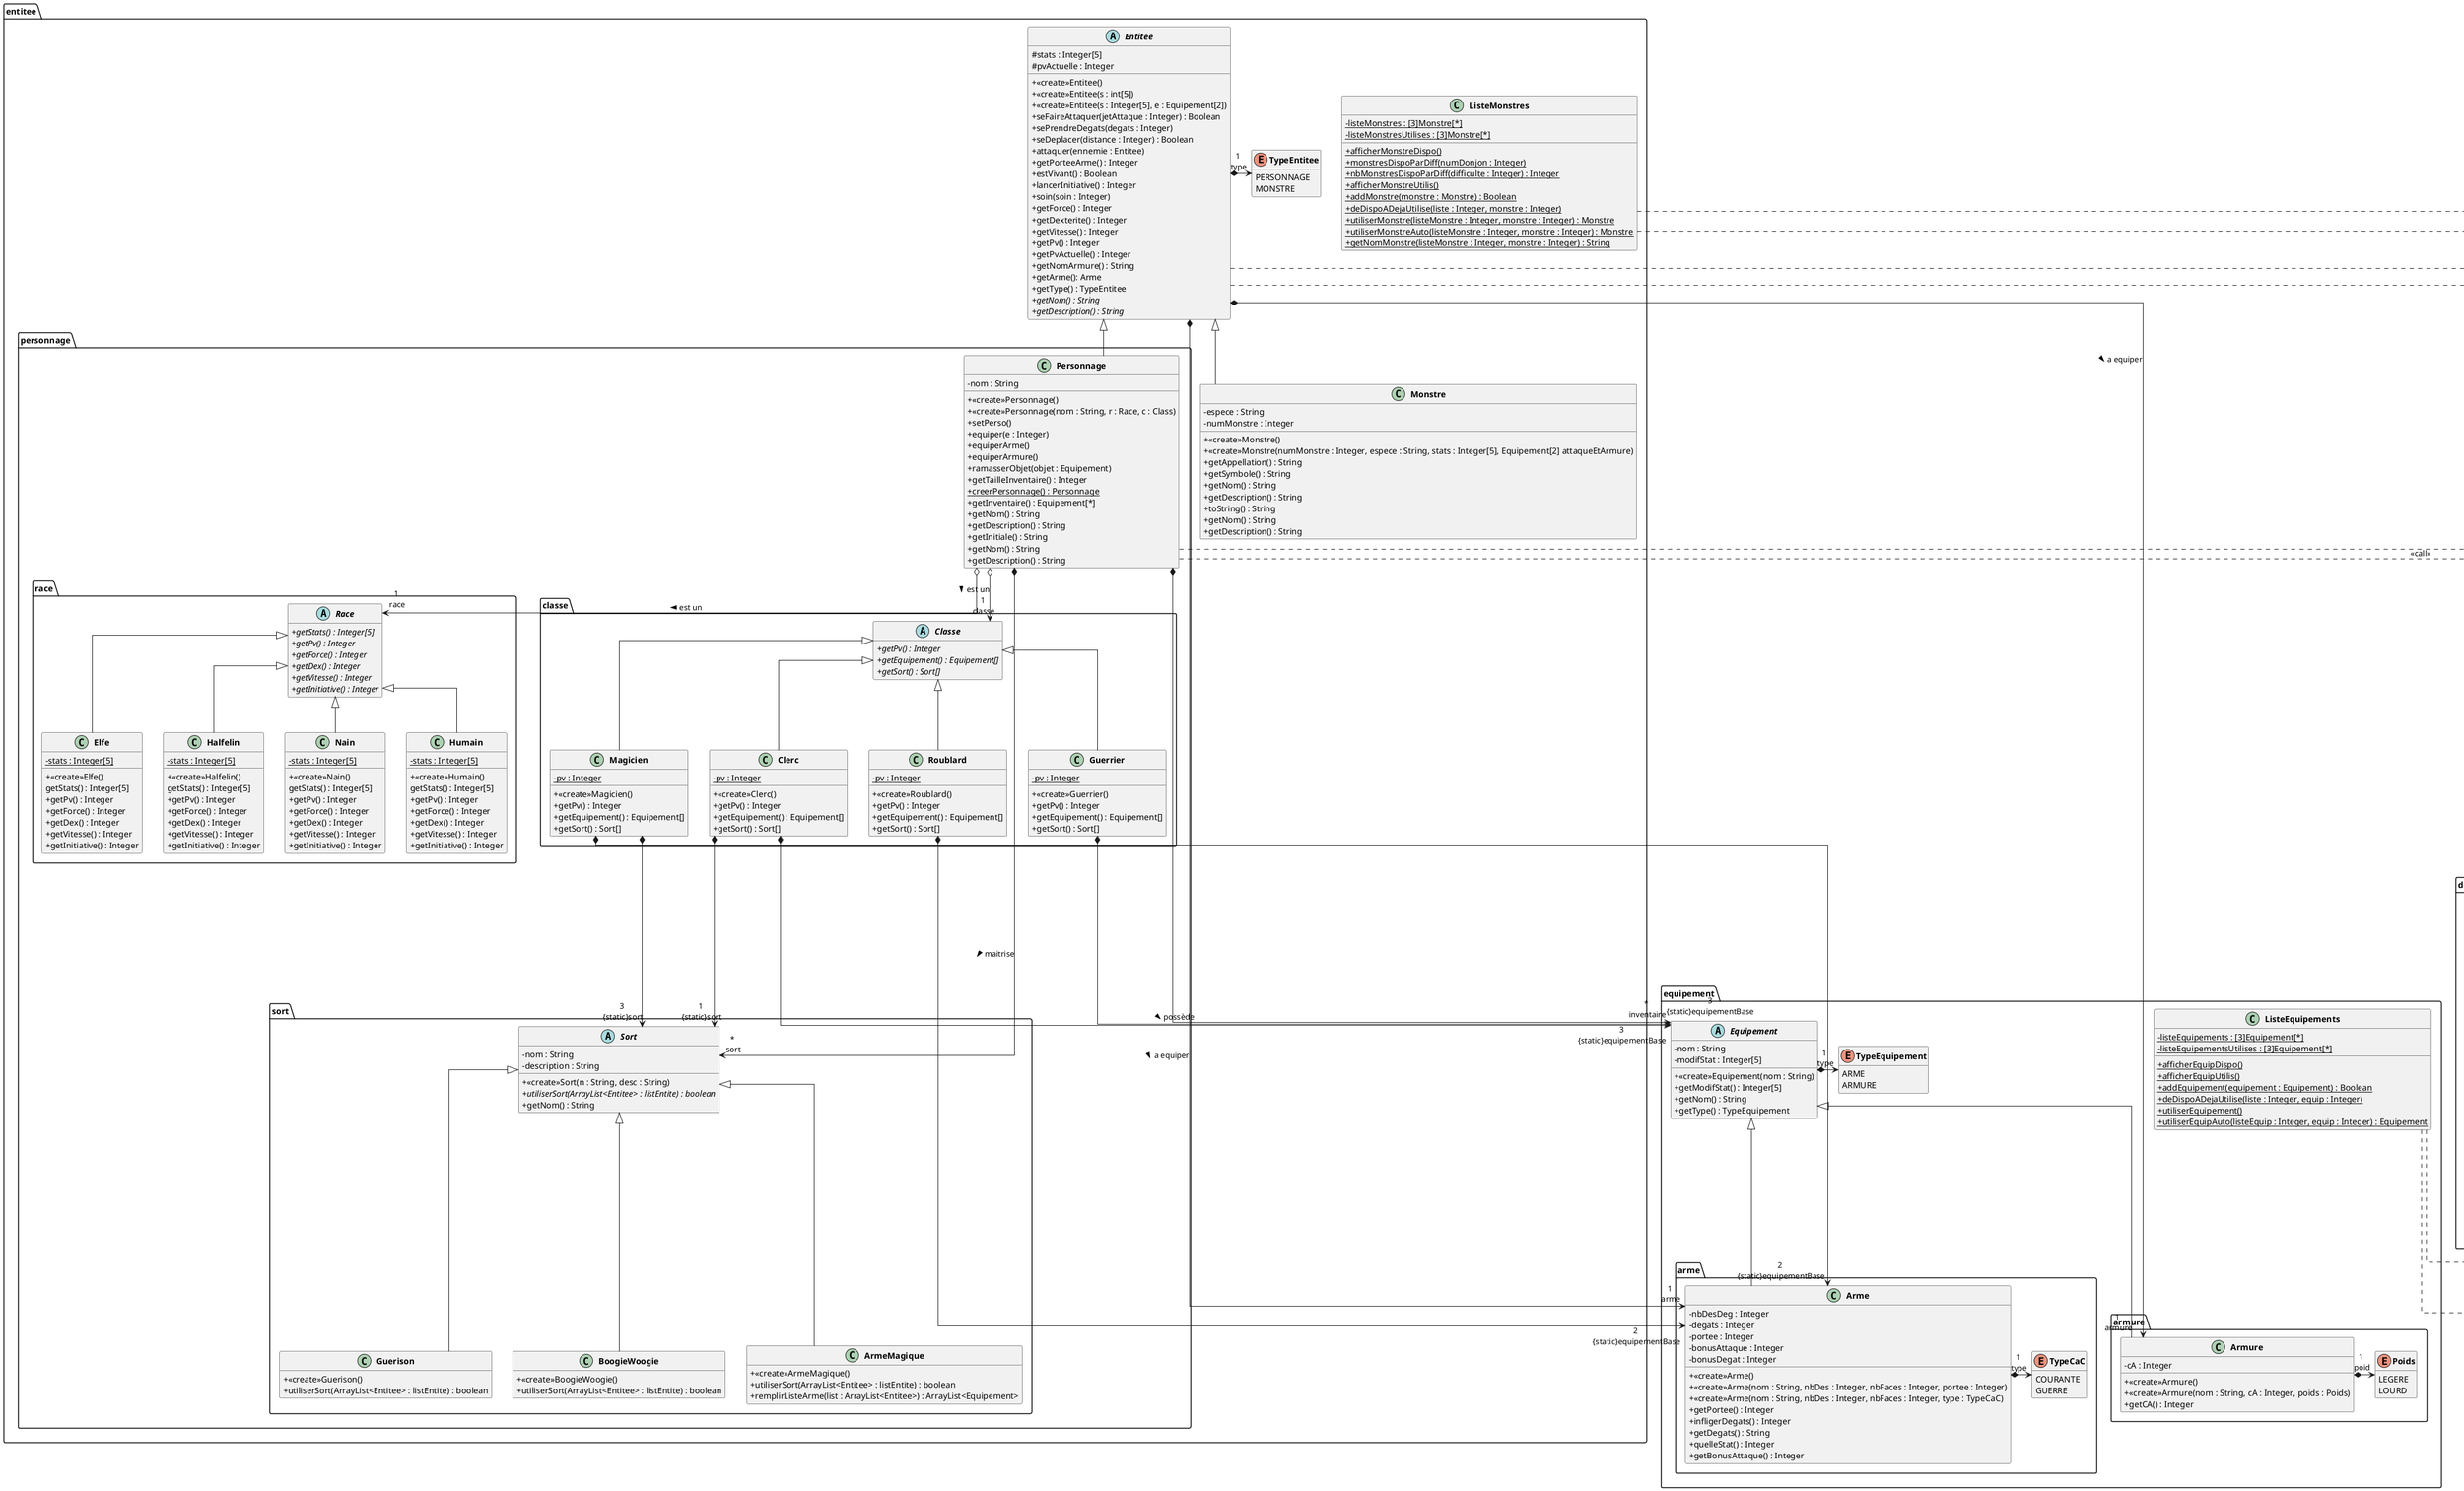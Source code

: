 @startuml

skinparam linetype ortho
skinparam classAttributeIconSize 0
skinparam classFontStyle Bold
hide empty members
package interactionUtilisateur
{
    class Affichage
    {
        +{static}affiche(texte : String)
        +{static}afficheTour(e : Entitee[*], i : Integer, d : Donjon, numDonjon : Integer, numTour : Integer)
        +{static}afficherDonjon(d : Donjon)
        +{static}centerText(text : String, width : Integer) : String
        +{static}afficheAction(e : Entitee, numAction : Integer, objetARecup : Boolean)
        +{static}afficheActionPerso(e : Personnage, numAction : Integer, objetARecup : Boolean)
        +{static}afficheActionMonstre(e : Monstre, numAction : Integer)
        +{static}afficheActionMJ()
        +{static}afficheListeEntitee(list : Entitee[*])
        +{static}listeEquipement(list : Equipement[*])
        +{static}selectionTableau(tab : Object[])
        +{static}defaite(e : Entitee)
        +{static}victoireDonjon(numDonjon : Integer)

    }
    class Scanner
    {
        +{static}demandeString() : String
        +{static}demandeInt() : Integer
    }
}
package des
{
    class Des
    {
        +{static}lancerDes(nbFaces : Integer) : Integer
    }
}
package donjon
{
    class Donjon
    {
        -obstacles : [*]Integer[2]
            ' Je ne sais pas vraiment comment indiquer une liste de liste d'entiers
        -posEntitee : Integer[2]
            ' posEntitee est un Dictionnaire dont la clé est une Entitee
        -posEquip : Integer[2]
            ' posEquipe est un Dictionnaire dont la clé est un Equipement
        -tailleMap : Integer[2]

        +<<create>>Donjon(tailleMap : Integer[2])
        +<<create>>Donjon(posEntitee : Integer[2], posEquip : Integer[2], obstacles : [*]Integer[2], tailleMap : Integer[2])
        + {static} creerDonjon(listePersos : Personnage[]) : Donjon
        - setValeurDonjon(posEntitee : Integer[2], posEquip : Integer[2], obstacles : [*]Integer[2])
        - {static} donjonAuto(personnages : Personnage[*], numDonjon : Integer ) : Donjon
        + listeCible(attaquant : Entitee) : ArrayList<Entitee>
        + {static} randomValue(int borneInf, int borneSup) : Integer
        + existeAEmplacement(aVerifier : Integer[2]) : Boolean
        + verifAEmplacement(aVerifier : Integer[2]) : Boolean
        + getLongueur() : Integer
        + getLargeur() : Integer
        + estVaincu() : Boolean
        + getPosEntitee(entitee : Entitee) : Integer[2]
        + deplacerEntitee(entitee : Entitee, position : Integer[2])
        + getEntiteeAPos(position : Integer[2]) : Entitee
        + equipAPos(position : Integer[2]) : Boolean
        + getEquipAPos(position : Integer[2]) : Equipement
        + supprEquip(equip : Equipement)
        + lancerInitiative() : Entitee[*]
        + triEntitees(entitees : Entitee[*], initiativeEntitee Integer[*])
        + getObstacle() : [*]Integer[2]
        + getPositionEntitee() : Integer[2]
        + getPositionEquipement() : Integer[2]
    }
    Donjon .> Affichage : "<<call>>"
    Donjon ..> Scanner : "<<call>>"
}
package entitee
{
    abstract class Entitee
    {
        #stats : Integer[5]
        #pvActuelle : Integer
        +<<create>>Entitee()
        +<<create>>Entitee(s : int[5])
        +<<create>>Entitee(s : Integer[5], e : Equipement[2])
        +seFaireAttaquer(jetAttaque : Integer) : Boolean
        +sePrendreDegats(degats : Integer)
        +seDeplacer(distance : Integer) : Boolean
        +attaquer(ennemie : Entitee)
        +getPorteeArme() : Integer
        +estVivant() : Boolean
        +lancerInitiative() : Integer
        +soin(soin : Integer)
        +getForce() : Integer
        +getDexterite() : Integer
        +getVitesse() : Integer
        +getPv() : Integer
        +getPvActuelle() : Integer
        +getNomArmure() : String
        +getArme(): Arme
        +getType() : TypeEntitee
        +{abstract}getNom() : String
        +{abstract}getDescription() : String
    }
    Entitee .> Affichage : "<<call>>"
    Entitee ..> Scanner : "<<call>>"
    Enum TypeEntitee
    {
        PERSONNAGE
        MONSTRE
    }
    package personnage
    {
        class Personnage extends entitee.Entitee
        {
            -nom : String
            +<<create>>Personnage()
            +<<create>>Personnage(nom : String, r : Race, c : Class)
            +setPerso()
            +equiper(e : Integer)
            +equiperArme()
            +equiperArmure()
            +ramasserObjet(objet : Equipement)
            +getTailleInventaire() : Integer
            +{static}creerPersonnage() : Personnage
            +getInventaire() : Equipement[*]
            +getNom() : String
            +getDescription() : String
            +getInitiale() : String
            +getNom() : String
            +getDescription() : String
        }
        Personnage .> Affichage : "<<call>>"
        Personnage .> Scanner : "<<call>>"
        Personnage o-down-> "1\n race" race.Race: est un >
        Personnage o-down-> "1\n classe" classe.Classe: est un >
        Entitee *-right--> "1\n arme" .equipement.arme.Arme: a equiper >
        Entitee *-right--> "1\n armure" .equipement.armure.Armure: a equiper >
        Personnage *-right--> "*\n inventaire" equipement.Equipement: possède >
        Personnage *---> "*\n sort" sort.Sort: maitrise >
        Entitee *-> "1\n type" TypeEntitee
        Package race
        {
            abstract class Race
            {
                +{abstract}getStats() : Integer[5]
                +{abstract}getPv() : Integer
                +{abstract}getForce() : Integer
                +{abstract}getDex() : Integer
                +{abstract}getVitesse() : Integer
                +{abstract}getInitiative() : Integer
            }
            class Nain extends Race
            {
                -{static}stats : Integer[5]
                +<<create>>Nain()
                getStats() : Integer[5]
                +getPv() : Integer
                +getForce() : Integer
                +getDex() : Integer
                +getVitesse() : Integer
                +getInitiative() : Integer
            }
            class  Humain extends Race
            {
                -{static}stats : Integer[5]
                +<<create>>Humain()
                getStats() : Integer[5]
                +getPv() : Integer
                +getForce() : Integer
                +getDex() : Integer
                +getVitesse() : Integer
                +getInitiative() : Integer
            }
            class  Elfe extends Race
            {
                -{static}stats : Integer[5]
                +<<create>>Elfe()
                getStats() : Integer[5]
                +getPv() : Integer
                +getForce() : Integer
                +getDex() : Integer
                +getVitesse() : Integer
                +getInitiative() : Integer
            }
            class  Halfelin extends Race
            {
                -{static}stats : Integer[5]
                +<<create>>Halfelin()
                getStats() : Integer[5]
                +getPv() : Integer
                +getForce() : Integer
                +getDex() : Integer
                +getVitesse() : Integer
                +getInitiative() : Integer
            }
        }
        Package classe
        {
            abstract class Classe
            {
                +{abstract}getPv() : Integer
                +{abstract}getEquipement() : Equipement[]
                +{abstract}getSort() : Sort[]
            }
            class Clerc extends Classe
            {
                -{static} pv : Integer
                +<<create>>Clerc()
                +getPv() : Integer
                +getEquipement() : Equipement[]
                +getSort() : Sort[]
            }
            class Guerrier extends Classe
            {
                -{static} pv : Integer
                +<<create>>Guerrier()
                +getPv() : Integer
                +getEquipement() : Equipement[]
                +getSort() : Sort[]
            }
            class Magicien extends Classe
            {
                -{static} pv : Integer
                +<<create>>Magicien()
                +getPv() : Integer
                +getEquipement() : Equipement[]
                +getSort() : Sort[]
            }
            class Roublard extends Classe
            {
                -{static} pv : Integer
                +<<create>>Roublard()
                +getPv() : Integer
                +getEquipement() : Equipement[]
                +getSort() : Sort[]
            }
            Roublard *--> "2\n {static}equipementBase" .equipement.arme.Arme
            Magicien *--> "2\n {static}equipementBase" .equipement.arme.Arme
            Clerc *--> "3\n{static}equipementBase" .equipement.Equipement
            Guerrier *---> "3\n{static}equipementBase" .equipement.Equipement
            Magicien *--> "3\n {static}sort" .entitee.personnage.sort.Sort
            Clerc *--> "1\n {static}sort" .entitee.personnage.sort.Sort
        }
        package sort
        {
            abstract class Sort
            {
                -nom : String
                -description : String
                +<<create>>Sort(n : String, desc : String)
                +{abstract}utiliserSort(ArrayList<Entitee> : listEntite) : boolean
                +getNom() : String
            }
            class Guerison extends Sort
            {
                +<<create>>Guerison()
                +utiliserSort(ArrayList<Entitee> : listEntite) : boolean
            }
            class BoogieWoogie extends Sort
            {
                +<<create>>BoogieWoogie()
                +utiliserSort(ArrayList<Entitee> : listEntite) : boolean
            }
            class ArmeMagique extends Sort
            {
                +<<create>>ArmeMagique()
                +utiliserSort(ArrayList<Entitee> : listEntite) : boolean
                +remplirListeArme(list : ArrayList<Entitee>) : ArrayList<Equipement>
            }
        }
    }
    class Monstre extends Entitee
    {
        -espece : String
        -numMonstre : Integer
        +<<create>>Monstre()
        +<<create>>Monstre(numMonstre : Integer, espece : String, stats : Integer[5], Equipement[2] attaqueEtArmure)
        +getAppellation() : String
        +getSymbole() : String
        +getNom() : String
        +getDescription() : String
        +toString() : String
        +getNom() : String
        +getDescription() : String
    }

    class ListeMonstres
    {
        -{static}listeMonstres : [3]Monstre[*]
        -{static}listeMonstresUtilises : [3]Monstre[*]
        +{static}afficherMonstreDispo()
        +{static}monstresDispoParDiff(numDonjon : Integer)
        +{static}nbMonstresDispoParDiff(difficulte : Integer) : Integer
        +{static}afficherMonstreUtilis()
        +{static}addMonstre(monstre : Monstre) : Boolean
        +{static}deDispoADejaUtilise(liste : Integer, monstre : Integer)
        +{static}utiliserMonstre(listeMonstre : Integer, monstre : Integer) : Monstre
        +{static}utiliserMonstreAuto(listeMonstre : Integer, monstre : Integer) : Monstre
        +{static}getNomMonstre(listeMonstre : Integer, monstre : Integer) : String
    }
    ListeMonstres .> Affichage : "<<call>>"
    ListeMonstres ..> Scanner : "<<call>>"
}


package equipement
{
    abstract class Equipement
    {
        -nom : String
        -modifStat : Integer[5]
        +<<create>>Equipement(nom : String)
        +getModifStat() : Integer[5]
        +getNom() : String
        +getType() : TypeEquipement
    }
    Enum TypeEquipement
    {
        ARME
        ARMURE
    }
    Equipement *-> "1\n type" TypeEquipement
    class ListeEquipements
    {
        -{static}listeEquipements : [3]Equipement[*]
        -{static}listeEquipementsUtilises : [3]Equipement[*]
        +{static}afficherEquipDispo()
        +{static}afficherEquipUtilis()
        +{static}addEquipement(equipement : Equipement) : Boolean
        +{static}deDispoADejaUtilise(liste : Integer, equip : Integer)
        +{static}utiliserEquipement()
        +{static}utiliserEquipAuto(listeEquip : Integer, equip : Integer) : Equipement
    }

    ListeEquipements .> Affichage : "<<call>>"
    ListeEquipements ..> Scanner : "<<call>>"

    package armure
    {
        Enum Poids
        {
            LEGERE
            LOURD
        }
        class Armure extends equipement.Equipement
        {
            -cA : Integer
            +<<create>>Armure()
            +<<create>>Armure(nom : String, cA : Integer, poids : Poids)
            +getCA() : Integer
        }
        Armure *-> "1\n poid" Poids
    }
    package arme
    {
        Enum TypeCaC
        {
            COURANTE
            GUERRE
        }
        class Arme extends equipement.Equipement
        {
            -nbDesDeg : Integer
            -degats : Integer
            -portee : Integer
            -bonusAttaque : Integer
            -bonusDegat : Integer
            +<<create>>Arme()
            +<<create>>Arme(nom : String, nbDes : Integer, nbFaces : Integer, portee : Integer)
            +<<create>>Arme(nom : String, nbDes : Integer, nbFaces : Integer, type : TypeCaC)
            +getPortee() : Integer
            +infligerDegats() : Integer
            +getDegats() : String
            +quelleStat() : Integer
            +getBonusAttaque() : Integer
        }
        Arme *-> "1\n type"TypeCaC
    }
}

package partie
{
    class Partie
    {
        -perso : Personnage[*]
        -numDonjon : Integer
        +<<create>>Partie()
        +miseEnPlacePerso() : Personnage[*]
        +lancerPartie()
        +traiterTour(e : Entitee, choix : String[], objetARecup : Boolean) : boolean
        +tourPerso(p : Personnage, choix : String[], objetARecup : Boolean) : boolean
        +deplacementPossible(entitee : Entitee, pos Integer[2]) : Boolean
        +attaquePossible(entitee : Entitee, position : Integer[2]) : Boolean
        +verifEntierValide(e : Integer) return Boolean
        +verifCharValide(c : String) : Boolean
        +equiperPerso()
        +defaite(e : Entitee)
        +actionMJ(choix : String[]) : Boolean
        +concatString(tab : String[]) : String
    }

    Partie .> Affichage : "<<call>>"
    Partie .> Scanner : "<<call>>"
    Partie *-> "\t3\n \t-m_donjon" Donjon : \tse déroule pendant \t\t >
}


    class Main{
            +{static} main(args: String[*])
        }
    Main *-> "1\n -m_progression" Partie : est lancée \t\t >
@enduml